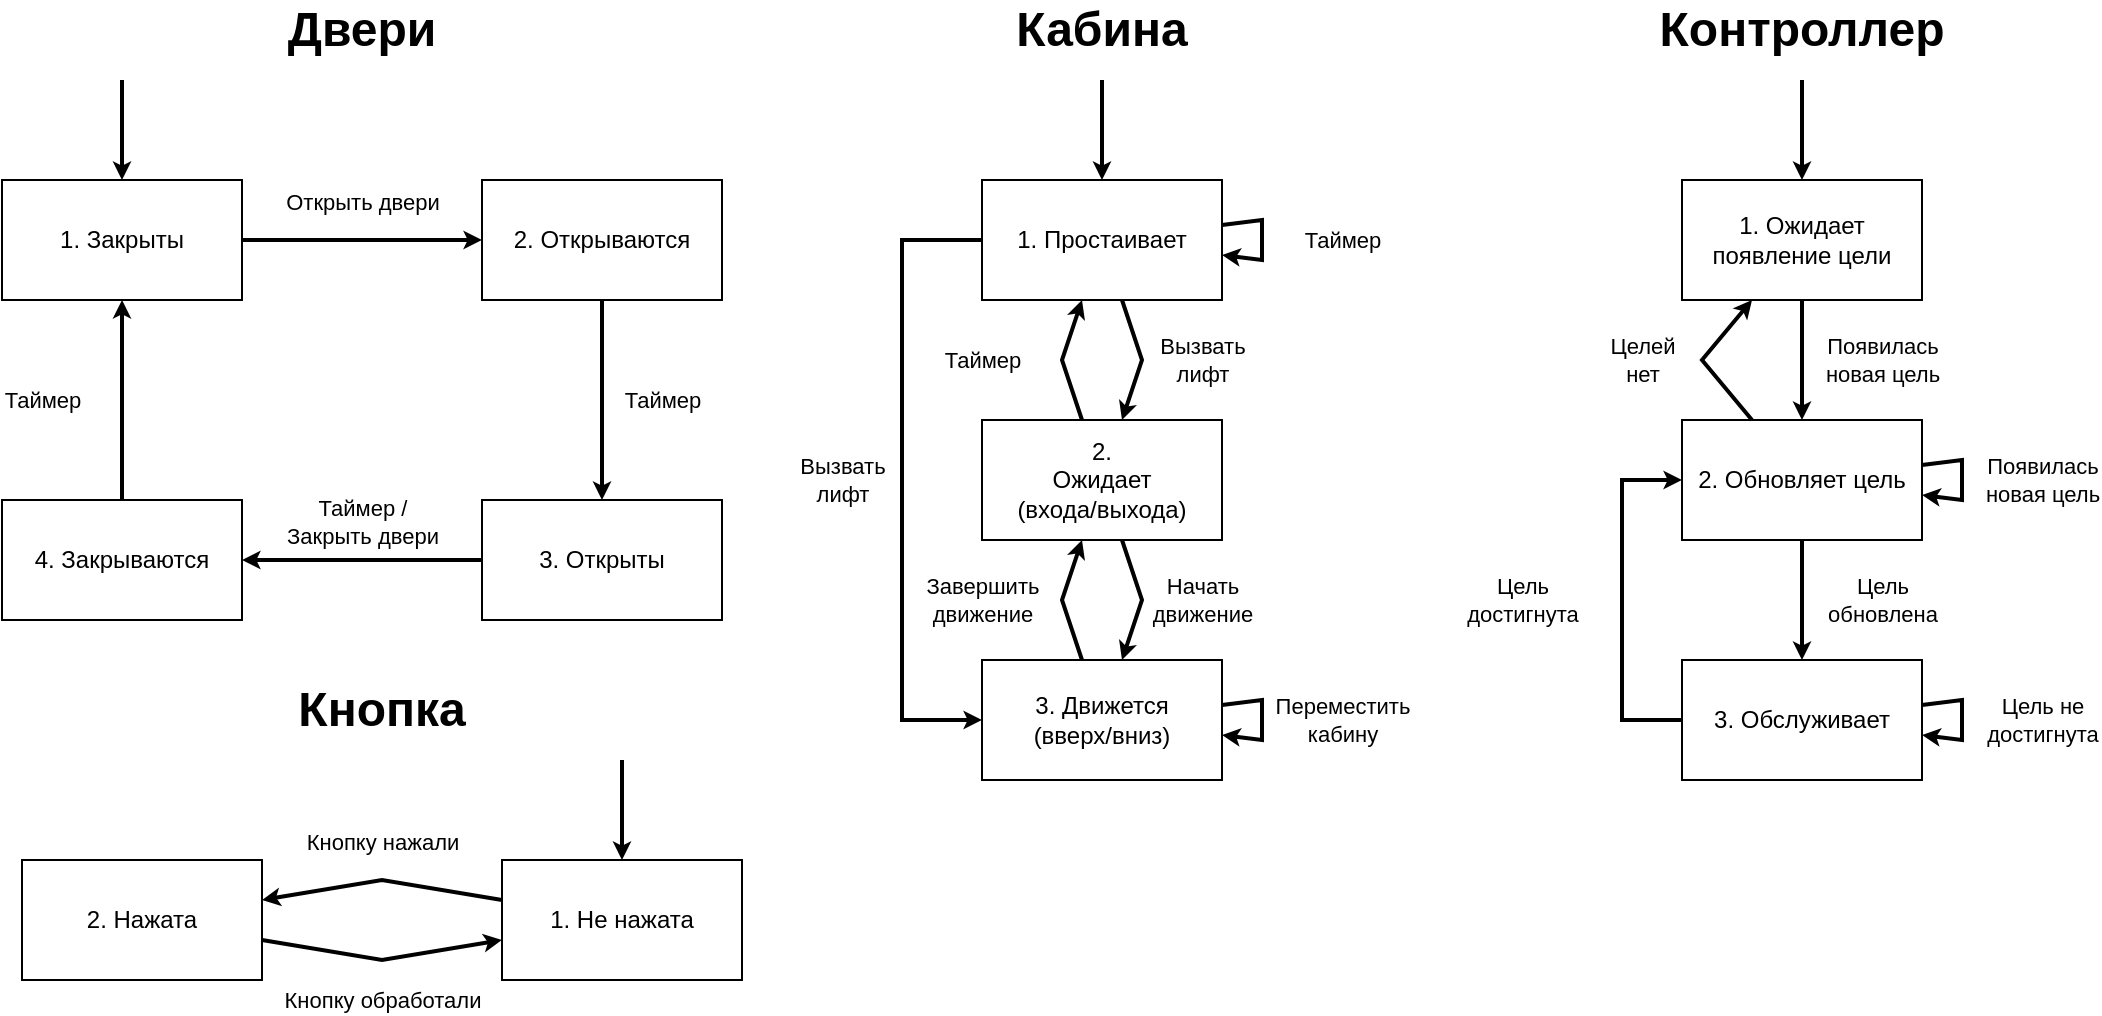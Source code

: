 <mxfile version="21.3.7" type="device">
  <diagram name="Page-1" id="GelzilxIYvbJAZWgpvDX">
    <mxGraphModel dx="1674" dy="774" grid="1" gridSize="10" guides="1" tooltips="1" connect="1" arrows="1" fold="1" page="1" pageScale="1" pageWidth="1920" pageHeight="1200" math="0" shadow="0">
      <root>
        <mxCell id="0" />
        <mxCell id="1" parent="0" />
        <mxCell id="rTUu50e-VnVk6WECUL6u-4" value="1. Закрыты" style="rounded=0;whiteSpace=wrap;html=1;" parent="1" vertex="1">
          <mxGeometry x="110" y="110" width="120" height="60" as="geometry" />
        </mxCell>
        <mxCell id="rTUu50e-VnVk6WECUL6u-5" value="3. Открыты" style="rounded=0;whiteSpace=wrap;html=1;" parent="1" vertex="1">
          <mxGeometry x="350" y="270" width="120" height="60" as="geometry" />
        </mxCell>
        <mxCell id="rTUu50e-VnVk6WECUL6u-6" value="4. Закрываются" style="rounded=0;whiteSpace=wrap;html=1;" parent="1" vertex="1">
          <mxGeometry x="110" y="270" width="120" height="60" as="geometry" />
        </mxCell>
        <mxCell id="rTUu50e-VnVk6WECUL6u-7" value="2. Открываются" style="rounded=0;whiteSpace=wrap;html=1;" parent="1" vertex="1">
          <mxGeometry x="350" y="110" width="120" height="60" as="geometry" />
        </mxCell>
        <mxCell id="rTUu50e-VnVk6WECUL6u-8" value="1. Простаивает" style="rounded=0;whiteSpace=wrap;html=1;" parent="1" vertex="1">
          <mxGeometry x="600" y="110" width="120" height="60" as="geometry" />
        </mxCell>
        <mxCell id="rTUu50e-VnVk6WECUL6u-9" value="3. Движется&lt;br&gt;(вверх/вниз)" style="rounded=0;whiteSpace=wrap;html=1;" parent="1" vertex="1">
          <mxGeometry x="600" y="350" width="120" height="60" as="geometry" />
        </mxCell>
        <mxCell id="rTUu50e-VnVk6WECUL6u-10" value="&lt;div&gt;2. &lt;/div&gt;&lt;div&gt;Ожидает&lt;/div&gt;&lt;div&gt;(входа/выхода)&lt;br&gt;&lt;/div&gt;" style="rounded=0;whiteSpace=wrap;html=1;" parent="1" vertex="1">
          <mxGeometry x="600" y="230" width="120" height="60" as="geometry" />
        </mxCell>
        <mxCell id="rTUu50e-VnVk6WECUL6u-11" value="&lt;b&gt;&lt;font style=&quot;font-size: 24px;&quot;&gt;Двери&lt;/font&gt;&lt;/b&gt;" style="text;html=1;strokeColor=none;fillColor=none;align=center;verticalAlign=middle;whiteSpace=wrap;rounded=0;" parent="1" vertex="1">
          <mxGeometry x="260" y="20" width="60" height="30" as="geometry" />
        </mxCell>
        <mxCell id="rTUu50e-VnVk6WECUL6u-12" value="&lt;b&gt;&lt;font style=&quot;font-size: 24px;&quot;&gt;Кабина&lt;/font&gt;&lt;/b&gt;" style="text;html=1;strokeColor=none;fillColor=none;align=center;verticalAlign=middle;whiteSpace=wrap;rounded=0;" parent="1" vertex="1">
          <mxGeometry x="630" y="20" width="60" height="30" as="geometry" />
        </mxCell>
        <mxCell id="rTUu50e-VnVk6WECUL6u-14" value="&lt;b&gt;&lt;font style=&quot;font-size: 24px;&quot;&gt;Контроллер&lt;/font&gt;&lt;/b&gt;" style="text;html=1;strokeColor=none;fillColor=none;align=center;verticalAlign=middle;whiteSpace=wrap;rounded=0;" parent="1" vertex="1">
          <mxGeometry x="980" y="20" width="60" height="30" as="geometry" />
        </mxCell>
        <mxCell id="rTUu50e-VnVk6WECUL6u-36" value="" style="endArrow=classic;html=1;rounded=0;strokeWidth=2;endSize=3;jumpSize=6;startSize=6;" parent="1" source="rTUu50e-VnVk6WECUL6u-4" target="rTUu50e-VnVk6WECUL6u-7" edge="1">
          <mxGeometry relative="1" as="geometry">
            <mxPoint x="530" y="419" as="sourcePoint" />
            <mxPoint x="630" y="419" as="targetPoint" />
          </mxGeometry>
        </mxCell>
        <mxCell id="rTUu50e-VnVk6WECUL6u-37" value="Открыть двери" style="edgeLabel;resizable=0;html=1;align=center;verticalAlign=middle;" parent="rTUu50e-VnVk6WECUL6u-36" connectable="0" vertex="1">
          <mxGeometry relative="1" as="geometry">
            <mxPoint y="-19" as="offset" />
          </mxGeometry>
        </mxCell>
        <mxCell id="rTUu50e-VnVk6WECUL6u-38" value="" style="endArrow=classic;html=1;rounded=0;strokeWidth=2;endSize=3;jumpSize=6;startSize=6;" parent="1" source="rTUu50e-VnVk6WECUL6u-7" target="rTUu50e-VnVk6WECUL6u-5" edge="1">
          <mxGeometry relative="1" as="geometry">
            <mxPoint x="530" y="419" as="sourcePoint" />
            <mxPoint x="630" y="419" as="targetPoint" />
          </mxGeometry>
        </mxCell>
        <mxCell id="rTUu50e-VnVk6WECUL6u-39" value="Таймер" style="edgeLabel;resizable=0;html=1;align=center;verticalAlign=middle;" parent="rTUu50e-VnVk6WECUL6u-38" connectable="0" vertex="1">
          <mxGeometry relative="1" as="geometry">
            <mxPoint x="30" as="offset" />
          </mxGeometry>
        </mxCell>
        <mxCell id="rTUu50e-VnVk6WECUL6u-40" value="" style="endArrow=classic;html=1;rounded=0;strokeWidth=2;endSize=3;jumpSize=6;startSize=6;" parent="1" source="rTUu50e-VnVk6WECUL6u-5" target="rTUu50e-VnVk6WECUL6u-6" edge="1">
          <mxGeometry relative="1" as="geometry">
            <mxPoint x="530" y="419" as="sourcePoint" />
            <mxPoint x="630" y="419" as="targetPoint" />
          </mxGeometry>
        </mxCell>
        <mxCell id="rTUu50e-VnVk6WECUL6u-41" value="&lt;div&gt;Таймер /&lt;/div&gt;&lt;div&gt;Закрыть двери&lt;/div&gt;" style="edgeLabel;resizable=0;html=1;align=center;verticalAlign=middle;" parent="rTUu50e-VnVk6WECUL6u-40" connectable="0" vertex="1">
          <mxGeometry relative="1" as="geometry">
            <mxPoint y="-19" as="offset" />
          </mxGeometry>
        </mxCell>
        <mxCell id="rTUu50e-VnVk6WECUL6u-42" value="" style="endArrow=classic;html=1;rounded=0;strokeWidth=2;endSize=3;jumpSize=6;startSize=6;" parent="1" source="rTUu50e-VnVk6WECUL6u-6" target="rTUu50e-VnVk6WECUL6u-4" edge="1">
          <mxGeometry relative="1" as="geometry">
            <mxPoint x="530" y="419" as="sourcePoint" />
            <mxPoint x="630" y="419" as="targetPoint" />
          </mxGeometry>
        </mxCell>
        <mxCell id="rTUu50e-VnVk6WECUL6u-43" value="Таймер" style="edgeLabel;resizable=0;html=1;align=center;verticalAlign=middle;" parent="rTUu50e-VnVk6WECUL6u-42" connectable="0" vertex="1">
          <mxGeometry relative="1" as="geometry">
            <mxPoint x="-40" as="offset" />
          </mxGeometry>
        </mxCell>
        <mxCell id="rTUu50e-VnVk6WECUL6u-46" value="" style="endArrow=classic;html=1;rounded=0;strokeWidth=2;endSize=3;jumpSize=6;startSize=6;" parent="1" target="rTUu50e-VnVk6WECUL6u-4" edge="1">
          <mxGeometry relative="1" as="geometry">
            <mxPoint x="170" y="60" as="sourcePoint" />
            <mxPoint x="140" y="70" as="targetPoint" />
          </mxGeometry>
        </mxCell>
        <mxCell id="rTUu50e-VnVk6WECUL6u-48" value="" style="endArrow=classic;html=1;rounded=0;strokeWidth=2;endSize=3;jumpSize=6;startSize=6;entryX=0.5;entryY=0;entryDx=0;entryDy=0;" parent="1" target="rTUu50e-VnVk6WECUL6u-8" edge="1">
          <mxGeometry relative="1" as="geometry">
            <mxPoint x="660" y="60" as="sourcePoint" />
            <mxPoint x="590" y="70" as="targetPoint" />
          </mxGeometry>
        </mxCell>
        <mxCell id="rTUu50e-VnVk6WECUL6u-52" value="" style="endArrow=classic;html=1;rounded=0;strokeWidth=2;endSize=3;jumpSize=6;startSize=6;" parent="1" source="rTUu50e-VnVk6WECUL6u-8" target="rTUu50e-VnVk6WECUL6u-10" edge="1">
          <mxGeometry relative="1" as="geometry">
            <mxPoint x="760" y="229" as="sourcePoint" />
            <mxPoint x="860" y="229" as="targetPoint" />
            <Array as="points">
              <mxPoint x="680" y="200" />
            </Array>
          </mxGeometry>
        </mxCell>
        <mxCell id="rTUu50e-VnVk6WECUL6u-53" value="&lt;div&gt;Вызвать&lt;/div&gt;&lt;div&gt;лифт&lt;br&gt;&lt;/div&gt;" style="edgeLabel;resizable=0;html=1;align=center;verticalAlign=middle;" parent="rTUu50e-VnVk6WECUL6u-52" connectable="0" vertex="1">
          <mxGeometry relative="1" as="geometry">
            <mxPoint x="30" as="offset" />
          </mxGeometry>
        </mxCell>
        <mxCell id="rTUu50e-VnVk6WECUL6u-54" value="" style="endArrow=classic;html=1;rounded=0;strokeWidth=2;endSize=3;jumpSize=6;startSize=6;" parent="1" source="rTUu50e-VnVk6WECUL6u-10" target="rTUu50e-VnVk6WECUL6u-8" edge="1">
          <mxGeometry relative="1" as="geometry">
            <mxPoint x="760" y="229" as="sourcePoint" />
            <mxPoint x="860" y="229" as="targetPoint" />
            <Array as="points">
              <mxPoint x="640" y="200" />
            </Array>
          </mxGeometry>
        </mxCell>
        <mxCell id="rTUu50e-VnVk6WECUL6u-55" value="Таймер" style="edgeLabel;resizable=0;html=1;align=center;verticalAlign=middle;" parent="rTUu50e-VnVk6WECUL6u-54" connectable="0" vertex="1">
          <mxGeometry relative="1" as="geometry">
            <mxPoint x="-40" as="offset" />
          </mxGeometry>
        </mxCell>
        <mxCell id="rTUu50e-VnVk6WECUL6u-56" value="" style="endArrow=classic;html=1;rounded=0;strokeWidth=2;endSize=3;jumpSize=6;startSize=6;" parent="1" source="rTUu50e-VnVk6WECUL6u-9" target="rTUu50e-VnVk6WECUL6u-10" edge="1">
          <mxGeometry relative="1" as="geometry">
            <mxPoint x="760" y="229" as="sourcePoint" />
            <mxPoint x="860" y="229" as="targetPoint" />
            <Array as="points">
              <mxPoint x="640" y="320" />
            </Array>
          </mxGeometry>
        </mxCell>
        <mxCell id="rTUu50e-VnVk6WECUL6u-57" value="&lt;div&gt;Завершить&lt;/div&gt;&lt;div&gt;движение&lt;br&gt;&lt;/div&gt;" style="edgeLabel;resizable=0;html=1;align=center;verticalAlign=middle;" parent="rTUu50e-VnVk6WECUL6u-56" connectable="0" vertex="1">
          <mxGeometry relative="1" as="geometry">
            <mxPoint x="-40" as="offset" />
          </mxGeometry>
        </mxCell>
        <mxCell id="rTUu50e-VnVk6WECUL6u-58" value="" style="endArrow=classic;html=1;rounded=0;strokeWidth=2;endSize=3;jumpSize=6;startSize=6;" parent="1" source="rTUu50e-VnVk6WECUL6u-10" target="rTUu50e-VnVk6WECUL6u-9" edge="1">
          <mxGeometry relative="1" as="geometry">
            <mxPoint x="760" y="229" as="sourcePoint" />
            <mxPoint x="860" y="229" as="targetPoint" />
            <Array as="points">
              <mxPoint x="680" y="320" />
            </Array>
          </mxGeometry>
        </mxCell>
        <mxCell id="rTUu50e-VnVk6WECUL6u-59" value="&lt;div&gt;Начать&lt;/div&gt;&lt;div&gt;движение&lt;br&gt;&lt;/div&gt;" style="edgeLabel;resizable=0;html=1;align=center;verticalAlign=middle;" parent="rTUu50e-VnVk6WECUL6u-58" connectable="0" vertex="1">
          <mxGeometry relative="1" as="geometry">
            <mxPoint x="30" as="offset" />
          </mxGeometry>
        </mxCell>
        <mxCell id="rTUu50e-VnVk6WECUL6u-60" value="" style="endArrow=classic;html=1;rounded=0;strokeWidth=2;endSize=3;jumpSize=6;startSize=6;" parent="1" source="rTUu50e-VnVk6WECUL6u-8" target="rTUu50e-VnVk6WECUL6u-8" edge="1">
          <mxGeometry relative="1" as="geometry">
            <mxPoint x="730" y="299" as="sourcePoint" />
            <mxPoint x="830" y="299" as="targetPoint" />
          </mxGeometry>
        </mxCell>
        <mxCell id="rTUu50e-VnVk6WECUL6u-61" value="Таймер" style="edgeLabel;resizable=0;html=1;align=center;verticalAlign=middle;" parent="rTUu50e-VnVk6WECUL6u-60" connectable="0" vertex="1">
          <mxGeometry relative="1" as="geometry">
            <mxPoint x="40" as="offset" />
          </mxGeometry>
        </mxCell>
        <mxCell id="rTUu50e-VnVk6WECUL6u-62" value="" style="endArrow=classic;html=1;rounded=0;strokeWidth=2;endSize=3;jumpSize=6;startSize=6;" parent="1" source="rTUu50e-VnVk6WECUL6u-9" target="rTUu50e-VnVk6WECUL6u-9" edge="1">
          <mxGeometry relative="1" as="geometry">
            <mxPoint x="730" y="299" as="sourcePoint" />
            <mxPoint x="830" y="299" as="targetPoint" />
          </mxGeometry>
        </mxCell>
        <mxCell id="rTUu50e-VnVk6WECUL6u-63" value="&lt;div&gt;Переместить&lt;/div&gt;&lt;div&gt;кабину&lt;br&gt;&lt;/div&gt;" style="edgeLabel;resizable=0;html=1;align=center;verticalAlign=middle;" parent="rTUu50e-VnVk6WECUL6u-62" connectable="0" vertex="1">
          <mxGeometry relative="1" as="geometry">
            <mxPoint x="40" as="offset" />
          </mxGeometry>
        </mxCell>
        <mxCell id="rTUu50e-VnVk6WECUL6u-64" value="" style="endArrow=classic;html=1;rounded=0;strokeWidth=2;endSize=3;jumpSize=6;startSize=6;" parent="1" source="rTUu50e-VnVk6WECUL6u-8" target="rTUu50e-VnVk6WECUL6u-9" edge="1">
          <mxGeometry relative="1" as="geometry">
            <mxPoint x="730" y="299" as="sourcePoint" />
            <mxPoint x="830" y="299" as="targetPoint" />
            <Array as="points">
              <mxPoint x="560" y="140" />
              <mxPoint x="560" y="260" />
              <mxPoint x="560" y="380" />
            </Array>
          </mxGeometry>
        </mxCell>
        <mxCell id="rTUu50e-VnVk6WECUL6u-65" value="&lt;div&gt;Вызвать&lt;/div&gt;&lt;div&gt;лифт&lt;br&gt;&lt;/div&gt;" style="edgeLabel;resizable=0;html=1;align=center;verticalAlign=middle;" parent="rTUu50e-VnVk6WECUL6u-64" connectable="0" vertex="1">
          <mxGeometry relative="1" as="geometry">
            <mxPoint x="-30" as="offset" />
          </mxGeometry>
        </mxCell>
        <mxCell id="rTUu50e-VnVk6WECUL6u-66" value="2. Нажата" style="rounded=0;whiteSpace=wrap;html=1;" parent="1" vertex="1">
          <mxGeometry x="120" y="450" width="120" height="60" as="geometry" />
        </mxCell>
        <mxCell id="rTUu50e-VnVk6WECUL6u-67" value="1. Не нажата" style="rounded=0;whiteSpace=wrap;html=1;" parent="1" vertex="1">
          <mxGeometry x="360" y="450" width="120" height="60" as="geometry" />
        </mxCell>
        <mxCell id="rTUu50e-VnVk6WECUL6u-68" value="&lt;b&gt;&lt;font style=&quot;font-size: 24px;&quot;&gt;Кнопка&lt;/font&gt;&lt;/b&gt;" style="text;html=1;strokeColor=none;fillColor=none;align=center;verticalAlign=middle;whiteSpace=wrap;rounded=0;" parent="1" vertex="1">
          <mxGeometry x="270" y="360" width="60" height="30" as="geometry" />
        </mxCell>
        <mxCell id="rTUu50e-VnVk6WECUL6u-69" value="" style="endArrow=classic;html=1;rounded=0;strokeWidth=2;endSize=3;jumpSize=6;startSize=6;" parent="1" source="rTUu50e-VnVk6WECUL6u-67" target="rTUu50e-VnVk6WECUL6u-66" edge="1">
          <mxGeometry relative="1" as="geometry">
            <mxPoint x="740" y="279" as="sourcePoint" />
            <mxPoint x="840" y="279" as="targetPoint" />
            <Array as="points">
              <mxPoint x="300" y="460" />
            </Array>
          </mxGeometry>
        </mxCell>
        <mxCell id="rTUu50e-VnVk6WECUL6u-70" value="Кнопку нажали" style="edgeLabel;resizable=0;html=1;align=center;verticalAlign=middle;" parent="rTUu50e-VnVk6WECUL6u-69" connectable="0" vertex="1">
          <mxGeometry relative="1" as="geometry">
            <mxPoint y="-19" as="offset" />
          </mxGeometry>
        </mxCell>
        <mxCell id="rTUu50e-VnVk6WECUL6u-71" value="" style="endArrow=classic;html=1;rounded=0;strokeWidth=2;endSize=3;jumpSize=6;startSize=6;" parent="1" source="rTUu50e-VnVk6WECUL6u-66" target="rTUu50e-VnVk6WECUL6u-67" edge="1">
          <mxGeometry relative="1" as="geometry">
            <mxPoint x="740" y="279" as="sourcePoint" />
            <mxPoint x="840" y="279" as="targetPoint" />
            <Array as="points">
              <mxPoint x="300" y="500" />
            </Array>
          </mxGeometry>
        </mxCell>
        <mxCell id="rTUu50e-VnVk6WECUL6u-72" value="Кнопку обработали" style="edgeLabel;resizable=0;html=1;align=center;verticalAlign=middle;" parent="rTUu50e-VnVk6WECUL6u-71" connectable="0" vertex="1">
          <mxGeometry relative="1" as="geometry">
            <mxPoint y="20" as="offset" />
          </mxGeometry>
        </mxCell>
        <mxCell id="rTUu50e-VnVk6WECUL6u-73" value="" style="endArrow=classic;html=1;rounded=0;strokeWidth=2;endSize=3;jumpSize=6;startSize=6;" parent="1" target="rTUu50e-VnVk6WECUL6u-67" edge="1">
          <mxGeometry relative="1" as="geometry">
            <mxPoint x="420" y="400" as="sourcePoint" />
            <mxPoint x="840" y="279" as="targetPoint" />
          </mxGeometry>
        </mxCell>
        <mxCell id="rTUu50e-VnVk6WECUL6u-75" value="&lt;div&gt;1. Ожидает&lt;/div&gt;&lt;div&gt;появление цели&lt;br&gt;&lt;/div&gt;" style="rounded=0;whiteSpace=wrap;html=1;" parent="1" vertex="1">
          <mxGeometry x="950" y="110" width="120" height="60" as="geometry" />
        </mxCell>
        <mxCell id="rTUu50e-VnVk6WECUL6u-76" value="2. Обновляет цель" style="rounded=0;whiteSpace=wrap;html=1;" parent="1" vertex="1">
          <mxGeometry x="950" y="230" width="120" height="60" as="geometry" />
        </mxCell>
        <mxCell id="rTUu50e-VnVk6WECUL6u-77" value="&lt;div&gt;3. Обслуживает&lt;/div&gt;" style="rounded=0;whiteSpace=wrap;html=1;" parent="1" vertex="1">
          <mxGeometry x="950" y="350" width="120" height="60" as="geometry" />
        </mxCell>
        <mxCell id="rTUu50e-VnVk6WECUL6u-78" value="" style="endArrow=classic;html=1;rounded=0;strokeWidth=2;endSize=3;jumpSize=6;startSize=6;" parent="1" target="rTUu50e-VnVk6WECUL6u-75" edge="1">
          <mxGeometry relative="1" as="geometry">
            <mxPoint x="1010" y="60" as="sourcePoint" />
            <mxPoint x="740" y="299" as="targetPoint" />
          </mxGeometry>
        </mxCell>
        <mxCell id="rTUu50e-VnVk6WECUL6u-80" value="" style="endArrow=classic;html=1;rounded=0;strokeWidth=2;endSize=3;jumpSize=6;startSize=6;" parent="1" source="rTUu50e-VnVk6WECUL6u-75" target="rTUu50e-VnVk6WECUL6u-76" edge="1">
          <mxGeometry relative="1" as="geometry">
            <mxPoint x="840" y="340" as="sourcePoint" />
            <mxPoint x="940" y="340" as="targetPoint" />
          </mxGeometry>
        </mxCell>
        <mxCell id="rTUu50e-VnVk6WECUL6u-81" value="&lt;div&gt;Появилась&lt;/div&gt;&lt;div&gt;новая цель&lt;br&gt;&lt;/div&gt;" style="edgeLabel;resizable=0;html=1;align=center;verticalAlign=middle;" parent="rTUu50e-VnVk6WECUL6u-80" connectable="0" vertex="1">
          <mxGeometry relative="1" as="geometry">
            <mxPoint x="40" as="offset" />
          </mxGeometry>
        </mxCell>
        <mxCell id="rTUu50e-VnVk6WECUL6u-84" value="" style="endArrow=classic;html=1;rounded=0;strokeWidth=2;endSize=3;jumpSize=6;startSize=6;" parent="1" source="rTUu50e-VnVk6WECUL6u-76" target="rTUu50e-VnVk6WECUL6u-76" edge="1">
          <mxGeometry relative="1" as="geometry">
            <mxPoint x="780" y="329" as="sourcePoint" />
            <mxPoint x="880" y="329" as="targetPoint" />
          </mxGeometry>
        </mxCell>
        <mxCell id="rTUu50e-VnVk6WECUL6u-85" value="&lt;div&gt;Появилась&lt;/div&gt;&lt;div&gt;новая цель&lt;br&gt;&lt;/div&gt;" style="edgeLabel;resizable=0;html=1;align=center;verticalAlign=middle;" parent="rTUu50e-VnVk6WECUL6u-84" connectable="0" vertex="1">
          <mxGeometry relative="1" as="geometry">
            <mxPoint x="40" as="offset" />
          </mxGeometry>
        </mxCell>
        <mxCell id="rTUu50e-VnVk6WECUL6u-86" value="" style="endArrow=classic;html=1;rounded=0;strokeWidth=2;endSize=3;jumpSize=6;startSize=6;" parent="1" source="rTUu50e-VnVk6WECUL6u-76" target="rTUu50e-VnVk6WECUL6u-77" edge="1">
          <mxGeometry relative="1" as="geometry">
            <mxPoint x="1240" y="400" as="sourcePoint" />
            <mxPoint x="1340" y="400" as="targetPoint" />
          </mxGeometry>
        </mxCell>
        <mxCell id="rTUu50e-VnVk6WECUL6u-87" value="&lt;div&gt;Цель&lt;/div&gt;&lt;div&gt;обновлена&lt;br&gt;&lt;/div&gt;" style="edgeLabel;resizable=0;html=1;align=center;verticalAlign=middle;" parent="rTUu50e-VnVk6WECUL6u-86" connectable="0" vertex="1">
          <mxGeometry relative="1" as="geometry">
            <mxPoint x="40" as="offset" />
          </mxGeometry>
        </mxCell>
        <mxCell id="rTUu50e-VnVk6WECUL6u-88" value="" style="endArrow=classic;html=1;rounded=0;strokeWidth=2;endSize=3;jumpSize=6;startSize=6;" parent="1" source="rTUu50e-VnVk6WECUL6u-77" target="rTUu50e-VnVk6WECUL6u-77" edge="1">
          <mxGeometry relative="1" as="geometry">
            <mxPoint x="870" y="490" as="sourcePoint" />
            <mxPoint x="970" y="490" as="targetPoint" />
          </mxGeometry>
        </mxCell>
        <mxCell id="rTUu50e-VnVk6WECUL6u-89" value="&lt;div&gt;Цель не&lt;/div&gt;&lt;div&gt;достигнута&lt;br&gt;&lt;/div&gt;" style="edgeLabel;resizable=0;html=1;align=center;verticalAlign=middle;" parent="rTUu50e-VnVk6WECUL6u-88" connectable="0" vertex="1">
          <mxGeometry relative="1" as="geometry">
            <mxPoint x="40" as="offset" />
          </mxGeometry>
        </mxCell>
        <mxCell id="rTUu50e-VnVk6WECUL6u-91" value="" style="endArrow=classic;html=1;rounded=0;strokeWidth=2;endSize=3;jumpSize=6;startSize=6;" parent="1" source="rTUu50e-VnVk6WECUL6u-77" target="rTUu50e-VnVk6WECUL6u-76" edge="1">
          <mxGeometry relative="1" as="geometry">
            <mxPoint x="840" y="490" as="sourcePoint" />
            <mxPoint x="940" y="490" as="targetPoint" />
            <Array as="points">
              <mxPoint x="920" y="380" />
              <mxPoint x="920" y="260" />
            </Array>
          </mxGeometry>
        </mxCell>
        <mxCell id="rTUu50e-VnVk6WECUL6u-92" value="&lt;div&gt;Цель&lt;/div&gt;&lt;div&gt;достигнута&lt;br&gt;&lt;/div&gt;" style="edgeLabel;resizable=0;html=1;align=center;verticalAlign=middle;" parent="rTUu50e-VnVk6WECUL6u-91" connectable="0" vertex="1">
          <mxGeometry relative="1" as="geometry">
            <mxPoint x="-50" as="offset" />
          </mxGeometry>
        </mxCell>
        <mxCell id="rTUu50e-VnVk6WECUL6u-93" value="" style="endArrow=classic;html=1;rounded=0;strokeWidth=2;endSize=3;jumpSize=6;startSize=6;" parent="1" source="rTUu50e-VnVk6WECUL6u-76" target="rTUu50e-VnVk6WECUL6u-75" edge="1">
          <mxGeometry relative="1" as="geometry">
            <mxPoint x="870" y="460" as="sourcePoint" />
            <mxPoint x="970" y="460" as="targetPoint" />
            <Array as="points">
              <mxPoint x="960" y="200" />
            </Array>
          </mxGeometry>
        </mxCell>
        <mxCell id="rTUu50e-VnVk6WECUL6u-94" value="&lt;div&gt;Целей&lt;/div&gt;&lt;div&gt;нет&lt;br&gt;&lt;/div&gt;" style="edgeLabel;resizable=0;html=1;align=center;verticalAlign=middle;" parent="rTUu50e-VnVk6WECUL6u-93" connectable="0" vertex="1">
          <mxGeometry relative="1" as="geometry">
            <mxPoint x="-30" as="offset" />
          </mxGeometry>
        </mxCell>
      </root>
    </mxGraphModel>
  </diagram>
</mxfile>
